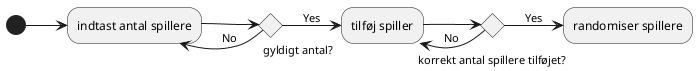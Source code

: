 @startuml
left to right direction

(*)  --> "indtast antal spillere"

if "gyldigt antal?" then
--> [Yes] "tilføj spiller"
if korrekt antal spillere tilføjet?
--> [No] "tilføj spiller"
else
--> [Yes] "randomiser spillere"
endif
 else
--> [No] "indtast antal spillere"

endif

@enduml